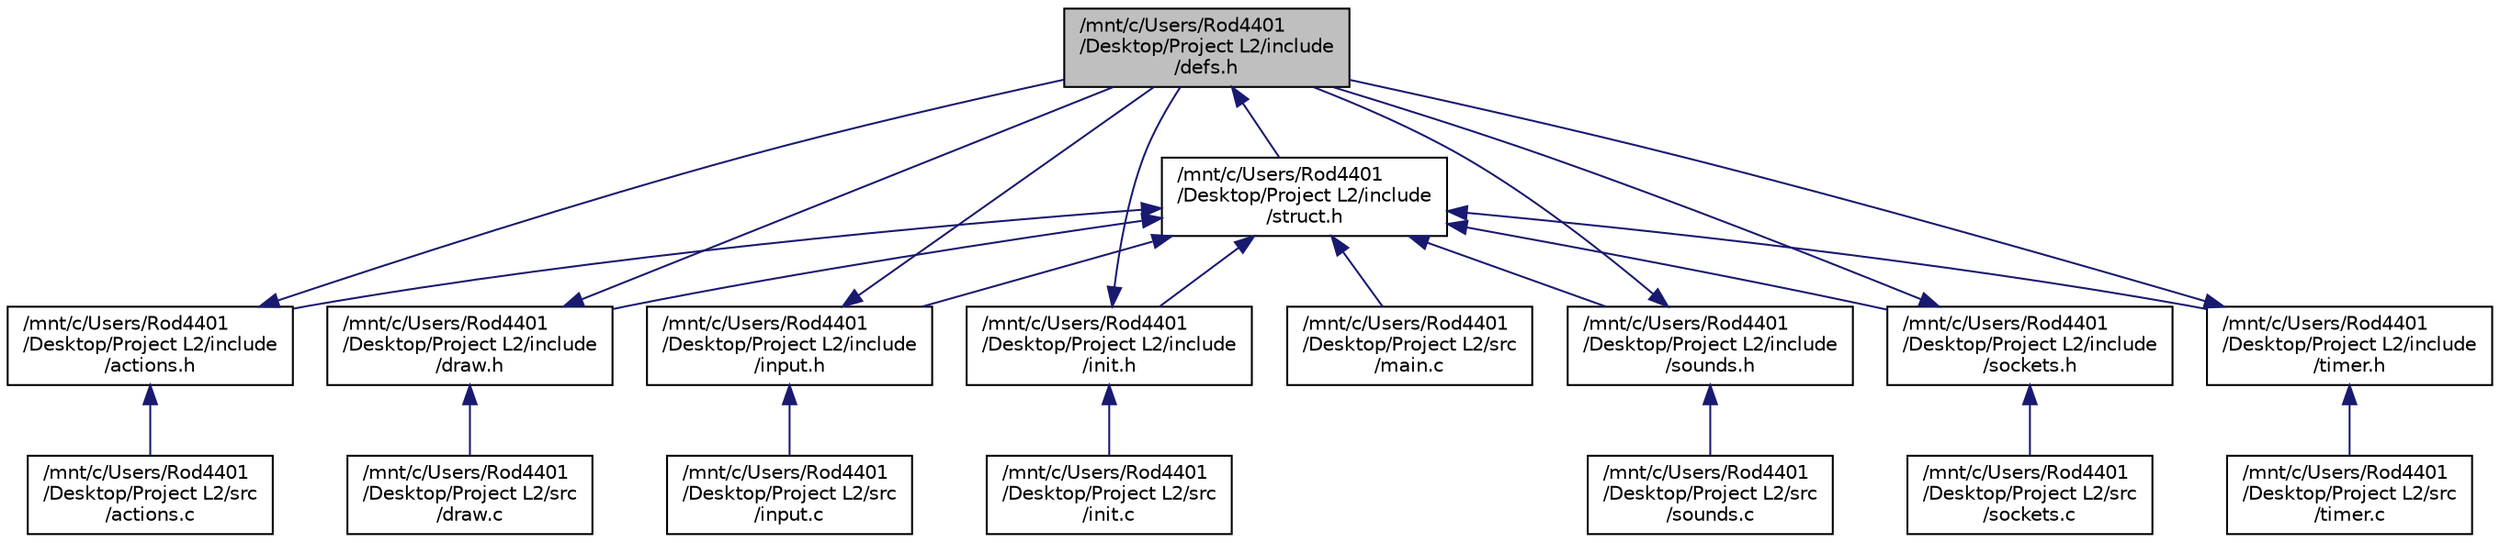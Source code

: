 digraph "/mnt/c/Users/Rod4401/Desktop/Project L2/include/defs.h"
{
 // LATEX_PDF_SIZE
  edge [fontname="Helvetica",fontsize="10",labelfontname="Helvetica",labelfontsize="10"];
  node [fontname="Helvetica",fontsize="10",shape=record];
  Node1 [label="/mnt/c/Users/Rod4401\l/Desktop/Project L2/include\l/defs.h",height=0.2,width=0.4,color="black", fillcolor="grey75", style="filled", fontcolor="black",tooltip="Contient tous les #defines, tous les #include, c'est le fichier père de tous les autres fichiers."];
  Node1 -> Node2 [dir="back",color="midnightblue",fontsize="10",style="solid",fontname="Helvetica"];
  Node2 [label="/mnt/c/Users/Rod4401\l/Desktop/Project L2/include\l/struct.h",height=0.2,width=0.4,color="black", fillcolor="white", style="filled",URL="$struct_8h.html",tooltip="C'est également un fichier père car struct.h contient toutes les déclarations des structures liées au..."];
  Node2 -> Node3 [dir="back",color="midnightblue",fontsize="10",style="solid",fontname="Helvetica"];
  Node3 [label="/mnt/c/Users/Rod4401\l/Desktop/Project L2/include\l/actions.h",height=0.2,width=0.4,color="black", fillcolor="white", style="filled",URL="$actions_8h.html",tooltip="Contient les déclarations des fonctions d'actions des joueurs."];
  Node3 -> Node4 [dir="back",color="midnightblue",fontsize="10",style="solid",fontname="Helvetica"];
  Node4 [label="/mnt/c/Users/Rod4401\l/Desktop/Project L2/src\l/actions.c",height=0.2,width=0.4,color="black", fillcolor="white", style="filled",URL="$actions_8c.html",tooltip="Contient l'implementation des fonctions en rapport avec les deplacements des personnages."];
  Node3 -> Node1 [dir="back",color="midnightblue",fontsize="10",style="solid",fontname="Helvetica"];
  Node2 -> Node5 [dir="back",color="midnightblue",fontsize="10",style="solid",fontname="Helvetica"];
  Node5 [label="/mnt/c/Users/Rod4401\l/Desktop/Project L2/include\l/draw.h",height=0.2,width=0.4,color="black", fillcolor="white", style="filled",URL="$draw_8h.html",tooltip="Contient les déclarations des fonctions d'affichage."];
  Node5 -> Node1 [dir="back",color="midnightblue",fontsize="10",style="solid",fontname="Helvetica"];
  Node5 -> Node6 [dir="back",color="midnightblue",fontsize="10",style="solid",fontname="Helvetica"];
  Node6 [label="/mnt/c/Users/Rod4401\l/Desktop/Project L2/src\l/draw.c",height=0.2,width=0.4,color="black", fillcolor="white", style="filled",URL="$draw_8c.html",tooltip="Contient toutes les fonctions en rapport avec l'affichage."];
  Node2 -> Node7 [dir="back",color="midnightblue",fontsize="10",style="solid",fontname="Helvetica"];
  Node7 [label="/mnt/c/Users/Rod4401\l/Desktop/Project L2/include\l/input.h",height=0.2,width=0.4,color="black", fillcolor="white", style="filled",URL="$input_8h.html",tooltip="Contient les déclarations des fonctions d'événements."];
  Node7 -> Node1 [dir="back",color="midnightblue",fontsize="10",style="solid",fontname="Helvetica"];
  Node7 -> Node8 [dir="back",color="midnightblue",fontsize="10",style="solid",fontname="Helvetica"];
  Node8 [label="/mnt/c/Users/Rod4401\l/Desktop/Project L2/src\l/input.c",height=0.2,width=0.4,color="black", fillcolor="white", style="filled",URL="$input_8c.html",tooltip="Contient l'implémentation des fonctions d'événements ainsi que de jeu."];
  Node2 -> Node9 [dir="back",color="midnightblue",fontsize="10",style="solid",fontname="Helvetica"];
  Node9 [label="/mnt/c/Users/Rod4401\l/Desktop/Project L2/include\l/init.h",height=0.2,width=0.4,color="black", fillcolor="white", style="filled",URL="$init_8h.html",tooltip="Contient les déclarations des fonctions d'initialisation."];
  Node9 -> Node1 [dir="back",color="midnightblue",fontsize="10",style="solid",fontname="Helvetica"];
  Node9 -> Node10 [dir="back",color="midnightblue",fontsize="10",style="solid",fontname="Helvetica"];
  Node10 [label="/mnt/c/Users/Rod4401\l/Desktop/Project L2/src\l/init.c",height=0.2,width=0.4,color="black", fillcolor="white", style="filled",URL="$init_8c.html",tooltip="Contient l'implémentation des fonctions d'initialisation, comme la police, les variables,..."];
  Node2 -> Node11 [dir="back",color="midnightblue",fontsize="10",style="solid",fontname="Helvetica"];
  Node11 [label="/mnt/c/Users/Rod4401\l/Desktop/Project L2/include\l/sounds.h",height=0.2,width=0.4,color="black", fillcolor="white", style="filled",URL="$sounds_8h.html",tooltip="Contient les déclarations des fonctions de son."];
  Node11 -> Node1 [dir="back",color="midnightblue",fontsize="10",style="solid",fontname="Helvetica"];
  Node11 -> Node12 [dir="back",color="midnightblue",fontsize="10",style="solid",fontname="Helvetica"];
  Node12 [label="/mnt/c/Users/Rod4401\l/Desktop/Project L2/src\l/sounds.c",height=0.2,width=0.4,color="black", fillcolor="white", style="filled",URL="$sounds_8c.html",tooltip="Contient l'implémentation des fonctions en rapport avec la musique, la création des channels,..."];
  Node2 -> Node13 [dir="back",color="midnightblue",fontsize="10",style="solid",fontname="Helvetica"];
  Node13 [label="/mnt/c/Users/Rod4401\l/Desktop/Project L2/include\l/sockets.h",height=0.2,width=0.4,color="black", fillcolor="white", style="filled",URL="$sockets_8h.html",tooltip="Contient les déclarations des fonctions liées au réseau."];
  Node13 -> Node1 [dir="back",color="midnightblue",fontsize="10",style="solid",fontname="Helvetica"];
  Node13 -> Node14 [dir="back",color="midnightblue",fontsize="10",style="solid",fontname="Helvetica"];
  Node14 [label="/mnt/c/Users/Rod4401\l/Desktop/Project L2/src\l/sockets.c",height=0.2,width=0.4,color="black", fillcolor="white", style="filled",URL="$sockets_8c.html",tooltip="Contient l'implémentation des fonctions de réseau pour jouer en multijoueur."];
  Node2 -> Node15 [dir="back",color="midnightblue",fontsize="10",style="solid",fontname="Helvetica"];
  Node15 [label="/mnt/c/Users/Rod4401\l/Desktop/Project L2/include\l/timer.h",height=0.2,width=0.4,color="black", fillcolor="white", style="filled",URL="$timer_8h.html",tooltip="Contient les déclarations des fonctions de temps."];
  Node15 -> Node1 [dir="back",color="midnightblue",fontsize="10",style="solid",fontname="Helvetica"];
  Node15 -> Node16 [dir="back",color="midnightblue",fontsize="10",style="solid",fontname="Helvetica"];
  Node16 [label="/mnt/c/Users/Rod4401\l/Desktop/Project L2/src\l/timer.c",height=0.2,width=0.4,color="black", fillcolor="white", style="filled",URL="$timer_8c.html",tooltip="Contient l'implémentation des fonctions de temps, SDL_Delay . . ."];
  Node2 -> Node17 [dir="back",color="midnightblue",fontsize="10",style="solid",fontname="Helvetica"];
  Node17 [label="/mnt/c/Users/Rod4401\l/Desktop/Project L2/src\l/main.c",height=0.2,width=0.4,color="black", fillcolor="white", style="filled",URL="$main_8c.html",tooltip="Contient l'implémentation de la fonction int main() ainsi que tous les appels de librairies dynamique..."];
}
